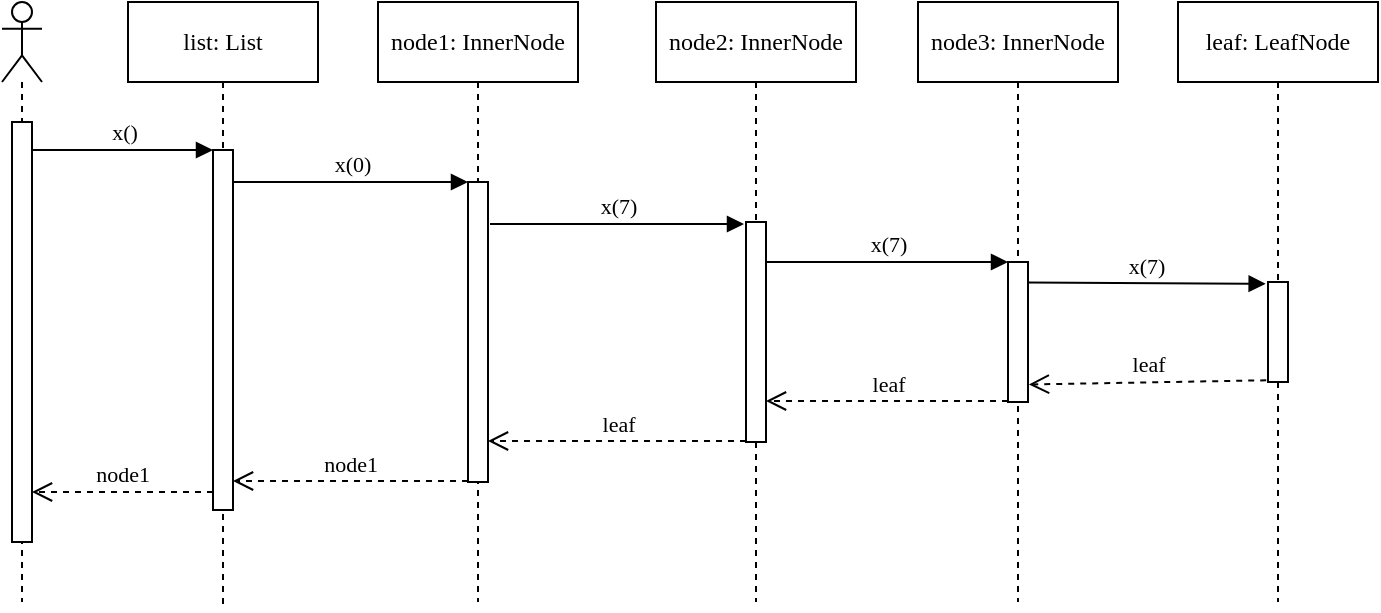 <mxfile>
    <diagram id="Q8ZCVBfkGdzVq4fk389N" name="Page-1">
        <mxGraphModel dx="1892" dy="1270" grid="1" gridSize="10" guides="1" tooltips="1" connect="1" arrows="1" fold="1" page="1" pageScale="1" pageWidth="827" pageHeight="1169" math="1" shadow="0">
            <root>
                <mxCell id="0"/>
                <mxCell id="1" parent="0"/>
                <mxCell id="18" value="list: List" style="shape=umlLifeline;perimeter=lifelinePerimeter;whiteSpace=wrap;html=1;container=1;collapsible=0;recursiveResize=0;outlineConnect=0;fontFamily=Alegreya;" parent="1" vertex="1">
                    <mxGeometry x="-608" y="70" width="95" height="304" as="geometry"/>
                </mxCell>
                <mxCell id="37" value="" style="html=1;points=[];perimeter=orthogonalPerimeter;fontFamily=Alegreya;" parent="18" vertex="1">
                    <mxGeometry x="42.5" y="74" width="10" height="180" as="geometry"/>
                </mxCell>
                <mxCell id="19" value="node1: InnerNode" style="shape=umlLifeline;perimeter=lifelinePerimeter;whiteSpace=wrap;html=1;container=1;collapsible=0;recursiveResize=0;outlineConnect=0;fontFamily=Alegreya;" parent="1" vertex="1">
                    <mxGeometry x="-483" y="70" width="100" height="300" as="geometry"/>
                </mxCell>
                <mxCell id="59" value="" style="html=1;points=[];perimeter=orthogonalPerimeter;fontFamily=Alegreya;" parent="19" vertex="1">
                    <mxGeometry x="45" y="90" width="10" height="150" as="geometry"/>
                </mxCell>
                <mxCell id="20" value="node2: InnerNode" style="shape=umlLifeline;perimeter=lifelinePerimeter;whiteSpace=wrap;html=1;container=1;collapsible=0;recursiveResize=0;outlineConnect=0;fontFamily=Alegreya;" parent="1" vertex="1">
                    <mxGeometry x="-344" y="70" width="100" height="300" as="geometry"/>
                </mxCell>
                <mxCell id="62" value="" style="html=1;points=[];perimeter=orthogonalPerimeter;fontFamily=Alegreya;" parent="20" vertex="1">
                    <mxGeometry x="45" y="110" width="10" height="110" as="geometry"/>
                </mxCell>
                <mxCell id="21" value="node3: InnerNode" style="shape=umlLifeline;perimeter=lifelinePerimeter;whiteSpace=wrap;html=1;container=1;collapsible=0;recursiveResize=0;outlineConnect=0;fontFamily=Alegreya;" parent="1" vertex="1">
                    <mxGeometry x="-213" y="70" width="100" height="300" as="geometry"/>
                </mxCell>
                <mxCell id="65" value="" style="html=1;points=[];perimeter=orthogonalPerimeter;fontFamily=Alegreya;" parent="21" vertex="1">
                    <mxGeometry x="45" y="130" width="10" height="70" as="geometry"/>
                </mxCell>
                <mxCell id="24" value="" style="shape=umlLifeline;participant=umlActor;perimeter=lifelinePerimeter;whiteSpace=wrap;html=1;container=1;collapsible=0;recursiveResize=0;verticalAlign=top;spacingTop=36;outlineConnect=0;" parent="1" vertex="1">
                    <mxGeometry x="-671" y="70" width="20" height="300" as="geometry"/>
                </mxCell>
                <mxCell id="43" value="" style="html=1;points=[];perimeter=orthogonalPerimeter;" parent="24" vertex="1">
                    <mxGeometry x="5" y="60" width="10" height="210" as="geometry"/>
                </mxCell>
                <mxCell id="38" value="x()" style="html=1;verticalAlign=bottom;endArrow=block;entryX=0;entryY=0;fontFamily=Alegreya;" parent="1" source="43" target="37" edge="1">
                    <mxGeometry relative="1" as="geometry">
                        <mxPoint x="-688" y="240" as="sourcePoint"/>
                    </mxGeometry>
                </mxCell>
                <mxCell id="39" value="node1" style="html=1;verticalAlign=bottom;endArrow=open;dashed=1;endSize=8;exitX=0;exitY=0.95;fontFamily=Alegreya;" parent="1" source="37" target="43" edge="1">
                    <mxGeometry relative="1" as="geometry">
                        <mxPoint x="-703" y="276" as="targetPoint"/>
                    </mxGeometry>
                </mxCell>
                <mxCell id="60" value="x(0)" style="html=1;verticalAlign=bottom;endArrow=block;entryX=0;entryY=0;fontFamily=Alegreya;" parent="1" source="37" target="59" edge="1">
                    <mxGeometry relative="1" as="geometry">
                        <mxPoint x="-541" y="190" as="sourcePoint"/>
                    </mxGeometry>
                </mxCell>
                <mxCell id="61" value="node1" style="html=1;verticalAlign=bottom;endArrow=open;dashed=1;endSize=8;exitX=0;exitY=0.95;fontFamily=Alegreya;" parent="1" edge="1">
                    <mxGeometry relative="1" as="geometry">
                        <mxPoint x="-555.5" y="309.5" as="targetPoint"/>
                        <mxPoint x="-438" y="309.5" as="sourcePoint"/>
                    </mxGeometry>
                </mxCell>
                <mxCell id="64" value="leaf" style="html=1;verticalAlign=bottom;endArrow=open;dashed=1;endSize=8;exitX=0;exitY=0.95;fontFamily=Alegreya;" parent="1" edge="1">
                    <mxGeometry x="0.001" relative="1" as="geometry">
                        <mxPoint x="-428" y="289.5" as="targetPoint"/>
                        <mxPoint as="offset"/>
                        <mxPoint x="-299" y="289.5" as="sourcePoint"/>
                    </mxGeometry>
                </mxCell>
                <mxCell id="66" value="x(7)" style="html=1;verticalAlign=bottom;endArrow=block;entryX=0;entryY=0;fontFamily=Alegreya;" parent="1" source="62" target="65" edge="1">
                    <mxGeometry relative="1" as="geometry">
                        <mxPoint x="-273" y="206" as="sourcePoint"/>
                    </mxGeometry>
                </mxCell>
                <mxCell id="67" value="leaf" style="html=1;verticalAlign=bottom;endArrow=open;dashed=1;endSize=8;exitX=0;exitY=0.95;fontFamily=Alegreya;" parent="1" edge="1">
                    <mxGeometry relative="1" as="geometry">
                        <mxPoint x="-289" y="269.5" as="targetPoint"/>
                        <mxPoint x="-168" y="269.5" as="sourcePoint"/>
                    </mxGeometry>
                </mxCell>
                <mxCell id="68" value="leaf: LeafNode" style="shape=umlLifeline;perimeter=lifelinePerimeter;whiteSpace=wrap;html=1;container=1;collapsible=0;recursiveResize=0;outlineConnect=0;fontFamily=Alegreya;" vertex="1" parent="1">
                    <mxGeometry x="-83" y="70" width="100" height="300" as="geometry"/>
                </mxCell>
                <mxCell id="69" value="" style="html=1;points=[];perimeter=orthogonalPerimeter;fontFamily=Alegreya;" vertex="1" parent="68">
                    <mxGeometry x="45" y="140" width="10" height="50" as="geometry"/>
                </mxCell>
                <mxCell id="70" value="x(7)" style="html=1;verticalAlign=bottom;endArrow=block;fontFamily=Alegreya;exitX=1.1;exitY=0.2;exitDx=0;exitDy=0;exitPerimeter=0;" edge="1" parent="1">
                    <mxGeometry relative="1" as="geometry">
                        <mxPoint x="-427" y="181" as="sourcePoint"/>
                        <mxPoint x="-300" y="181" as="targetPoint"/>
                    </mxGeometry>
                </mxCell>
                <mxCell id="71" value="x(7)" style="html=1;verticalAlign=bottom;endArrow=block;entryX=-0.117;entryY=0.018;fontFamily=Alegreya;entryDx=0;entryDy=0;entryPerimeter=0;exitX=0.976;exitY=0.146;exitDx=0;exitDy=0;exitPerimeter=0;" edge="1" parent="1" source="65" target="69">
                    <mxGeometry relative="1" as="geometry">
                        <mxPoint x="-157" y="211" as="sourcePoint"/>
                        <mxPoint x="-27.4" y="211.2" as="targetPoint"/>
                    </mxGeometry>
                </mxCell>
                <mxCell id="72" value="leaf" style="html=1;verticalAlign=bottom;endArrow=open;dashed=1;endSize=8;exitX=-0.09;exitY=0.983;fontFamily=Alegreya;exitDx=0;exitDy=0;exitPerimeter=0;entryX=1.045;entryY=0.875;entryDx=0;entryDy=0;entryPerimeter=0;" edge="1" parent="1" source="69" target="65">
                    <mxGeometry relative="1" as="geometry">
                        <mxPoint x="-160" y="260" as="targetPoint"/>
                        <mxPoint x="-37" y="260" as="sourcePoint"/>
                    </mxGeometry>
                </mxCell>
            </root>
        </mxGraphModel>
    </diagram>
</mxfile>

